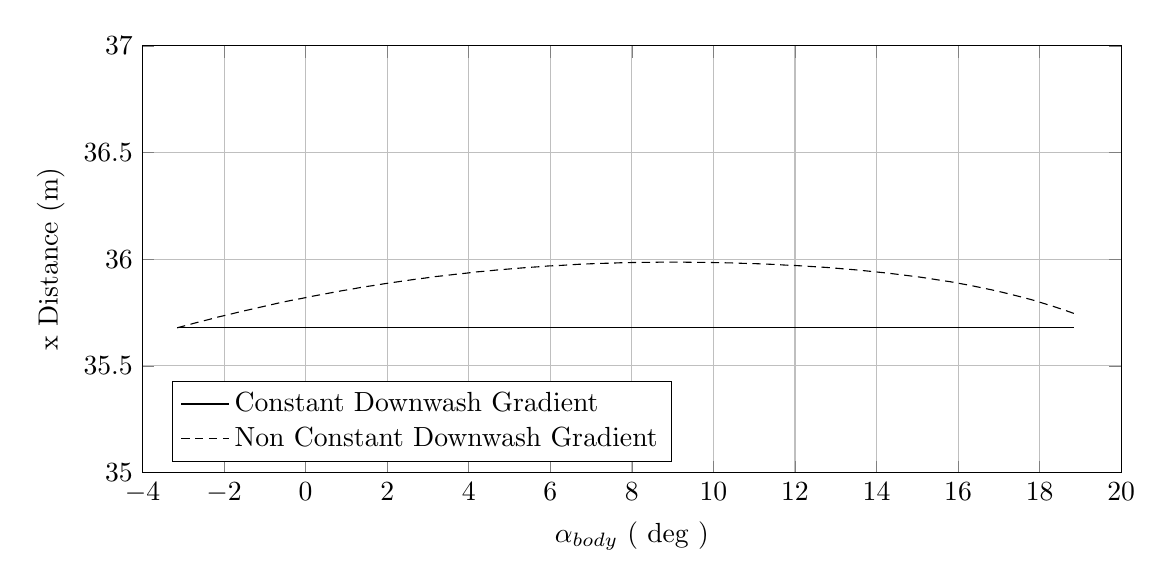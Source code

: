 %Disytance m Alpha Body 
\begin{tikzpicture}

\begin{axis}[
width=14.01cm,
height=7cm,
scaled ticks=false, tick label style={/pgf/number format/fixed},
xmin=-4,
xmax=20,
xlabel={$\alpha_{body}$ ( deg )},
xmajorgrids,
ymin=35,
ymax=37,
ylabel={x Distance (m)},
ymajorgrids,
legend style={at={(0.03,0.12)},anchor=west,draw=black,fill=white,legend cell align=left},
legend entries = {Constant Downwash Gradient\\Non Constant Downwash Gradient\\}
]

\addplot [
color=black,
solid
]
table[row sep=crcr]{
-3.152	35.678\\
-2.899	35.678\\
-2.646	35.678\\
-2.393	35.678\\
-2.14	35.678\\
-1.887	35.678\\
-1.634	35.678\\
-1.381	35.678\\
-1.129	35.678\\
-0.876	35.678\\
-0.623	35.678\\
-0.37	35.678\\
-0.117	35.678\\
0.136	35.678\\
0.389	35.678\\
0.642	35.678\\
0.894	35.678\\
1.147	35.678\\
1.4	35.678\\
1.653	35.678\\
1.906	35.678\\
2.159	35.678\\
2.412	35.678\\
2.665	35.678\\
2.917	35.678\\
3.17	35.678\\
3.423	35.678\\
3.676	35.678\\
3.929	35.678\\
4.182	35.678\\
4.435	35.678\\
4.688	35.678\\
4.94	35.678\\
5.193	35.678\\
5.446	35.678\\
5.699	35.678\\
5.952	35.678\\
6.205	35.678\\
6.458	35.678\\
6.711	35.678\\
6.963	35.678\\
7.216	35.678\\
7.469	35.678\\
7.722	35.678\\
7.975	35.678\\
8.228	35.678\\
8.481	35.678\\
8.734	35.678\\
8.986	35.678\\
9.239	35.678\\
9.492	35.678\\
9.745	35.678\\
9.998	35.678\\
10.251	35.678\\
10.504	35.678\\
10.757	35.678\\
11.009	35.678\\
11.262	35.678\\
11.515	35.678\\
11.768	35.678\\
12.021	35.678\\
12.274	35.678\\
12.527	35.678\\
12.779	35.678\\
13.032	35.678\\
13.285	35.678\\
13.538	35.678\\
13.791	35.678\\
14.044	35.678\\
14.297	35.678\\
14.55	35.678\\
14.802	35.678\\
15.055	35.678\\
15.308	35.678\\
15.561	35.678\\
15.814	35.678\\
16.067	35.678\\
16.32	35.678\\
16.573	35.678\\
16.825	35.678\\
17.078	35.678\\
17.331	35.678\\
17.584	35.678\\
17.837	35.678\\
18.09	35.678\\
18.343	35.678\\
18.596	35.678\\
18.848	35.678\\
};

\addplot [
color=black,
densely dashed
]
table[row sep=crcr]{
-3.152	35.678\\
-2.899	35.691\\
-2.646	35.704\\
-2.393	35.716\\
-2.14	35.729\\
-1.887	35.74\\
-1.634	35.752\\
-1.381	35.763\\
-1.129	35.774\\
-0.876	35.785\\
-0.623	35.796\\
-0.37	35.806\\
-0.117	35.815\\
0.136	35.825\\
0.389	35.834\\
0.642	35.843\\
0.894	35.852\\
1.147	35.86\\
1.4	35.869\\
1.653	35.876\\
1.906	35.884\\
2.159	35.891\\
2.412	35.898\\
2.665	35.905\\
2.917	35.911\\
3.17	35.918\\
3.423	35.923\\
3.676	35.929\\
3.929	35.934\\
4.182	35.94\\
4.435	35.944\\
4.688	35.949\\
4.94	35.953\\
5.193	35.957\\
5.446	35.961\\
5.699	35.964\\
5.952	35.968\\
6.205	35.97\\
6.458	35.973\\
6.711	35.976\\
6.963	35.978\\
7.216	35.98\\
7.469	35.981\\
7.722	35.983\\
7.975	35.984\\
8.228	35.985\\
8.481	35.985\\
8.734	35.986\\
8.986	35.986\\
9.239	35.986\\
9.492	35.985\\
9.745	35.985\\
9.998	35.984\\
10.251	35.983\\
10.504	35.982\\
10.757	35.98\\
11.009	35.979\\
11.262	35.977\\
11.515	35.975\\
11.768	35.972\\
12.021	35.97\\
12.274	35.967\\
12.527	35.964\\
12.779	35.961\\
13.032	35.957\\
13.285	35.953\\
13.538	35.949\\
13.791	35.944\\
14.044	35.939\\
14.297	35.934\\
14.55	35.928\\
14.802	35.922\\
15.055	35.916\\
15.308	35.909\\
15.561	35.901\\
15.814	35.894\\
16.067	35.885\\
16.32	35.876\\
16.573	35.866\\
16.825	35.856\\
17.078	35.845\\
17.331	35.833\\
17.584	35.821\\
17.837	35.808\\
18.09	35.793\\
18.343	35.778\\
18.596	35.762\\
18.848	35.745\\
};
\end{axis}
\end{tikzpicture}%